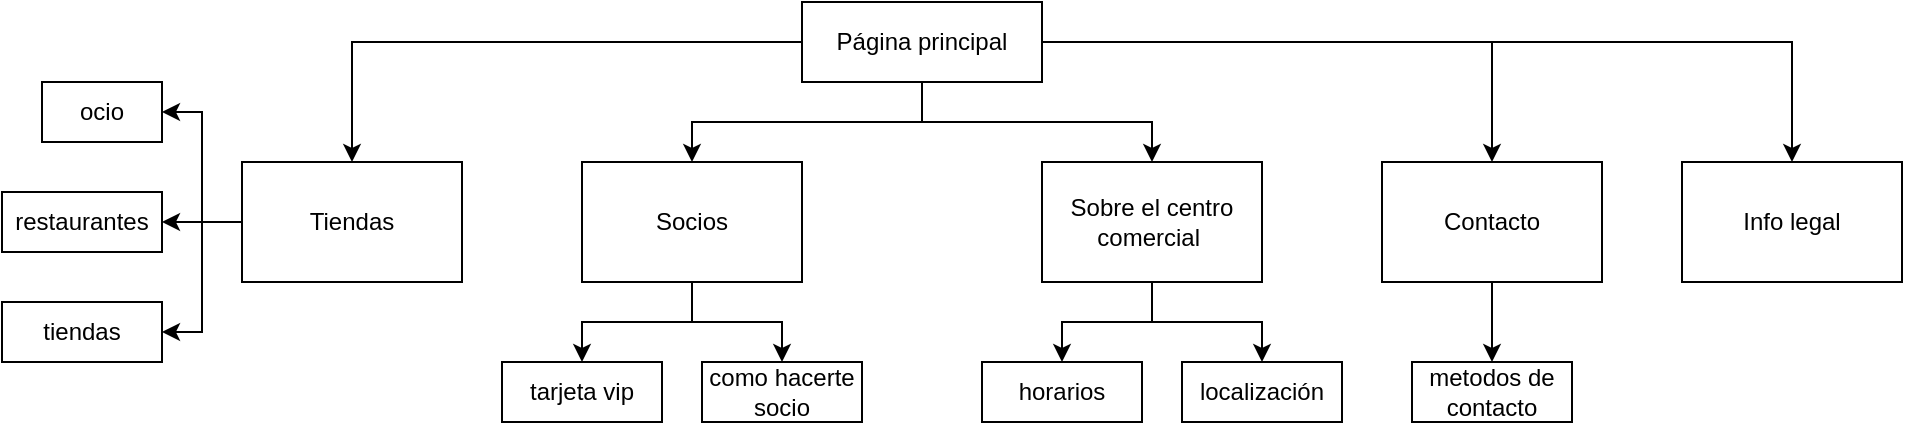 <mxfile version="26.1.3">
  <diagram name="Página-1" id="hb_1gg6MOuRiK-SEJiPD">
    <mxGraphModel dx="2117" dy="618" grid="1" gridSize="10" guides="1" tooltips="1" connect="1" arrows="1" fold="1" page="1" pageScale="1" pageWidth="827" pageHeight="1169" math="0" shadow="0">
      <root>
        <mxCell id="0" />
        <mxCell id="1" parent="0" />
        <mxCell id="7dN-A620j-AHZRrdk2EL-22" style="edgeStyle=orthogonalEdgeStyle;rounded=0;orthogonalLoop=1;jettySize=auto;html=1;entryX=0.5;entryY=0;entryDx=0;entryDy=0;" edge="1" parent="1" source="7dN-A620j-AHZRrdk2EL-1" target="7dN-A620j-AHZRrdk2EL-2">
          <mxGeometry relative="1" as="geometry" />
        </mxCell>
        <mxCell id="7dN-A620j-AHZRrdk2EL-23" style="edgeStyle=orthogonalEdgeStyle;rounded=0;orthogonalLoop=1;jettySize=auto;html=1;entryX=0.5;entryY=0;entryDx=0;entryDy=0;" edge="1" parent="1" source="7dN-A620j-AHZRrdk2EL-1" target="7dN-A620j-AHZRrdk2EL-4">
          <mxGeometry relative="1" as="geometry" />
        </mxCell>
        <mxCell id="7dN-A620j-AHZRrdk2EL-26" style="edgeStyle=orthogonalEdgeStyle;rounded=0;orthogonalLoop=1;jettySize=auto;html=1;entryX=0.5;entryY=0;entryDx=0;entryDy=0;" edge="1" parent="1" source="7dN-A620j-AHZRrdk2EL-1" target="7dN-A620j-AHZRrdk2EL-5">
          <mxGeometry relative="1" as="geometry" />
        </mxCell>
        <mxCell id="7dN-A620j-AHZRrdk2EL-29" style="edgeStyle=orthogonalEdgeStyle;rounded=0;orthogonalLoop=1;jettySize=auto;html=1;entryX=0.5;entryY=0;entryDx=0;entryDy=0;" edge="1" parent="1" source="7dN-A620j-AHZRrdk2EL-1" target="7dN-A620j-AHZRrdk2EL-6">
          <mxGeometry relative="1" as="geometry" />
        </mxCell>
        <mxCell id="7dN-A620j-AHZRrdk2EL-31" style="edgeStyle=orthogonalEdgeStyle;rounded=0;orthogonalLoop=1;jettySize=auto;html=1;entryX=0.5;entryY=0;entryDx=0;entryDy=0;" edge="1" parent="1" source="7dN-A620j-AHZRrdk2EL-1" target="7dN-A620j-AHZRrdk2EL-11">
          <mxGeometry relative="1" as="geometry" />
        </mxCell>
        <mxCell id="7dN-A620j-AHZRrdk2EL-1" value="Página principal" style="rounded=0;whiteSpace=wrap;html=1;" vertex="1" parent="1">
          <mxGeometry x="340" y="60" width="120" height="40" as="geometry" />
        </mxCell>
        <mxCell id="7dN-A620j-AHZRrdk2EL-19" style="edgeStyle=orthogonalEdgeStyle;rounded=0;orthogonalLoop=1;jettySize=auto;html=1;entryX=1;entryY=0.5;entryDx=0;entryDy=0;" edge="1" parent="1" source="7dN-A620j-AHZRrdk2EL-2" target="7dN-A620j-AHZRrdk2EL-7">
          <mxGeometry relative="1" as="geometry" />
        </mxCell>
        <mxCell id="7dN-A620j-AHZRrdk2EL-20" style="edgeStyle=orthogonalEdgeStyle;rounded=0;orthogonalLoop=1;jettySize=auto;html=1;" edge="1" parent="1" source="7dN-A620j-AHZRrdk2EL-2" target="7dN-A620j-AHZRrdk2EL-8">
          <mxGeometry relative="1" as="geometry" />
        </mxCell>
        <mxCell id="7dN-A620j-AHZRrdk2EL-21" style="edgeStyle=orthogonalEdgeStyle;rounded=0;orthogonalLoop=1;jettySize=auto;html=1;entryX=1;entryY=0.5;entryDx=0;entryDy=0;" edge="1" parent="1" source="7dN-A620j-AHZRrdk2EL-2" target="7dN-A620j-AHZRrdk2EL-10">
          <mxGeometry relative="1" as="geometry" />
        </mxCell>
        <mxCell id="7dN-A620j-AHZRrdk2EL-2" value="Tiendas" style="rounded=0;whiteSpace=wrap;html=1;" vertex="1" parent="1">
          <mxGeometry x="60" y="140" width="110" height="60" as="geometry" />
        </mxCell>
        <mxCell id="7dN-A620j-AHZRrdk2EL-24" style="edgeStyle=orthogonalEdgeStyle;rounded=0;orthogonalLoop=1;jettySize=auto;html=1;entryX=0.5;entryY=0;entryDx=0;entryDy=0;" edge="1" parent="1" source="7dN-A620j-AHZRrdk2EL-4" target="7dN-A620j-AHZRrdk2EL-13">
          <mxGeometry relative="1" as="geometry" />
        </mxCell>
        <mxCell id="7dN-A620j-AHZRrdk2EL-25" style="edgeStyle=orthogonalEdgeStyle;rounded=0;orthogonalLoop=1;jettySize=auto;html=1;entryX=0.5;entryY=0;entryDx=0;entryDy=0;" edge="1" parent="1" source="7dN-A620j-AHZRrdk2EL-4" target="7dN-A620j-AHZRrdk2EL-14">
          <mxGeometry relative="1" as="geometry" />
        </mxCell>
        <mxCell id="7dN-A620j-AHZRrdk2EL-4" value="Socios" style="rounded=0;whiteSpace=wrap;html=1;" vertex="1" parent="1">
          <mxGeometry x="230" y="140" width="110" height="60" as="geometry" />
        </mxCell>
        <mxCell id="7dN-A620j-AHZRrdk2EL-27" style="edgeStyle=orthogonalEdgeStyle;rounded=0;orthogonalLoop=1;jettySize=auto;html=1;entryX=0.5;entryY=0;entryDx=0;entryDy=0;" edge="1" parent="1" source="7dN-A620j-AHZRrdk2EL-5" target="7dN-A620j-AHZRrdk2EL-15">
          <mxGeometry relative="1" as="geometry" />
        </mxCell>
        <mxCell id="7dN-A620j-AHZRrdk2EL-28" style="edgeStyle=orthogonalEdgeStyle;rounded=0;orthogonalLoop=1;jettySize=auto;html=1;entryX=0.5;entryY=0;entryDx=0;entryDy=0;" edge="1" parent="1" source="7dN-A620j-AHZRrdk2EL-5" target="7dN-A620j-AHZRrdk2EL-16">
          <mxGeometry relative="1" as="geometry" />
        </mxCell>
        <mxCell id="7dN-A620j-AHZRrdk2EL-5" value="Sobre el centro comercial&amp;nbsp;" style="rounded=0;whiteSpace=wrap;html=1;" vertex="1" parent="1">
          <mxGeometry x="460" y="140" width="110" height="60" as="geometry" />
        </mxCell>
        <mxCell id="7dN-A620j-AHZRrdk2EL-30" style="edgeStyle=orthogonalEdgeStyle;rounded=0;orthogonalLoop=1;jettySize=auto;html=1;entryX=0.5;entryY=0;entryDx=0;entryDy=0;" edge="1" parent="1" source="7dN-A620j-AHZRrdk2EL-6" target="7dN-A620j-AHZRrdk2EL-17">
          <mxGeometry relative="1" as="geometry" />
        </mxCell>
        <mxCell id="7dN-A620j-AHZRrdk2EL-6" value="Contacto" style="rounded=0;whiteSpace=wrap;html=1;" vertex="1" parent="1">
          <mxGeometry x="630" y="140" width="110" height="60" as="geometry" />
        </mxCell>
        <mxCell id="7dN-A620j-AHZRrdk2EL-7" value="ocio" style="rounded=0;whiteSpace=wrap;html=1;" vertex="1" parent="1">
          <mxGeometry x="-40" y="100" width="60" height="30" as="geometry" />
        </mxCell>
        <mxCell id="7dN-A620j-AHZRrdk2EL-8" value="restaurantes" style="rounded=0;whiteSpace=wrap;html=1;" vertex="1" parent="1">
          <mxGeometry x="-60" y="155" width="80" height="30" as="geometry" />
        </mxCell>
        <mxCell id="7dN-A620j-AHZRrdk2EL-10" value="tiendas" style="rounded=0;whiteSpace=wrap;html=1;" vertex="1" parent="1">
          <mxGeometry x="-60" y="210" width="80" height="30" as="geometry" />
        </mxCell>
        <mxCell id="7dN-A620j-AHZRrdk2EL-11" value="Info legal" style="rounded=0;whiteSpace=wrap;html=1;" vertex="1" parent="1">
          <mxGeometry x="780" y="140" width="110" height="60" as="geometry" />
        </mxCell>
        <mxCell id="7dN-A620j-AHZRrdk2EL-13" value="tarjeta vip" style="rounded=0;whiteSpace=wrap;html=1;" vertex="1" parent="1">
          <mxGeometry x="190" y="240" width="80" height="30" as="geometry" />
        </mxCell>
        <mxCell id="7dN-A620j-AHZRrdk2EL-14" value="como hacerte socio" style="rounded=0;whiteSpace=wrap;html=1;" vertex="1" parent="1">
          <mxGeometry x="290" y="240" width="80" height="30" as="geometry" />
        </mxCell>
        <mxCell id="7dN-A620j-AHZRrdk2EL-15" value="horarios" style="rounded=0;whiteSpace=wrap;html=1;" vertex="1" parent="1">
          <mxGeometry x="430" y="240" width="80" height="30" as="geometry" />
        </mxCell>
        <mxCell id="7dN-A620j-AHZRrdk2EL-16" value="localización" style="rounded=0;whiteSpace=wrap;html=1;" vertex="1" parent="1">
          <mxGeometry x="530" y="240" width="80" height="30" as="geometry" />
        </mxCell>
        <mxCell id="7dN-A620j-AHZRrdk2EL-17" value="metodos de contacto" style="rounded=0;whiteSpace=wrap;html=1;" vertex="1" parent="1">
          <mxGeometry x="645" y="240" width="80" height="30" as="geometry" />
        </mxCell>
      </root>
    </mxGraphModel>
  </diagram>
</mxfile>
